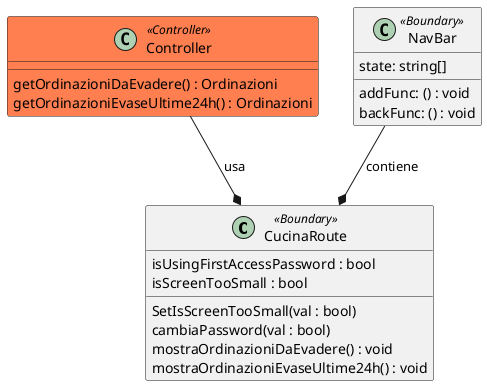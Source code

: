 @startuml component_diagram
class CucinaRoute <<Boundary>>{
isUsingFirstAccessPassword : bool
isScreenTooSmall : bool
SetIsScreenTooSmall(val : bool) 
cambiaPassword(val : bool)
mostraOrdinazioniDaEvadere() : void
mostraOrdinazioniEvaseUltime24h() : void
}

class Controller <<Controller>> #coral{
getOrdinazioniDaEvadere() : Ordinazioni
getOrdinazioniEvaseUltime24h() : Ordinazioni


}


class NavBar <<Boundary>> {

	addFunc: () : void
	backFunc: () : void
	state: string[]
}


NavBar --* CucinaRoute : contiene
Controller --* CucinaRoute : usa
@enduml
